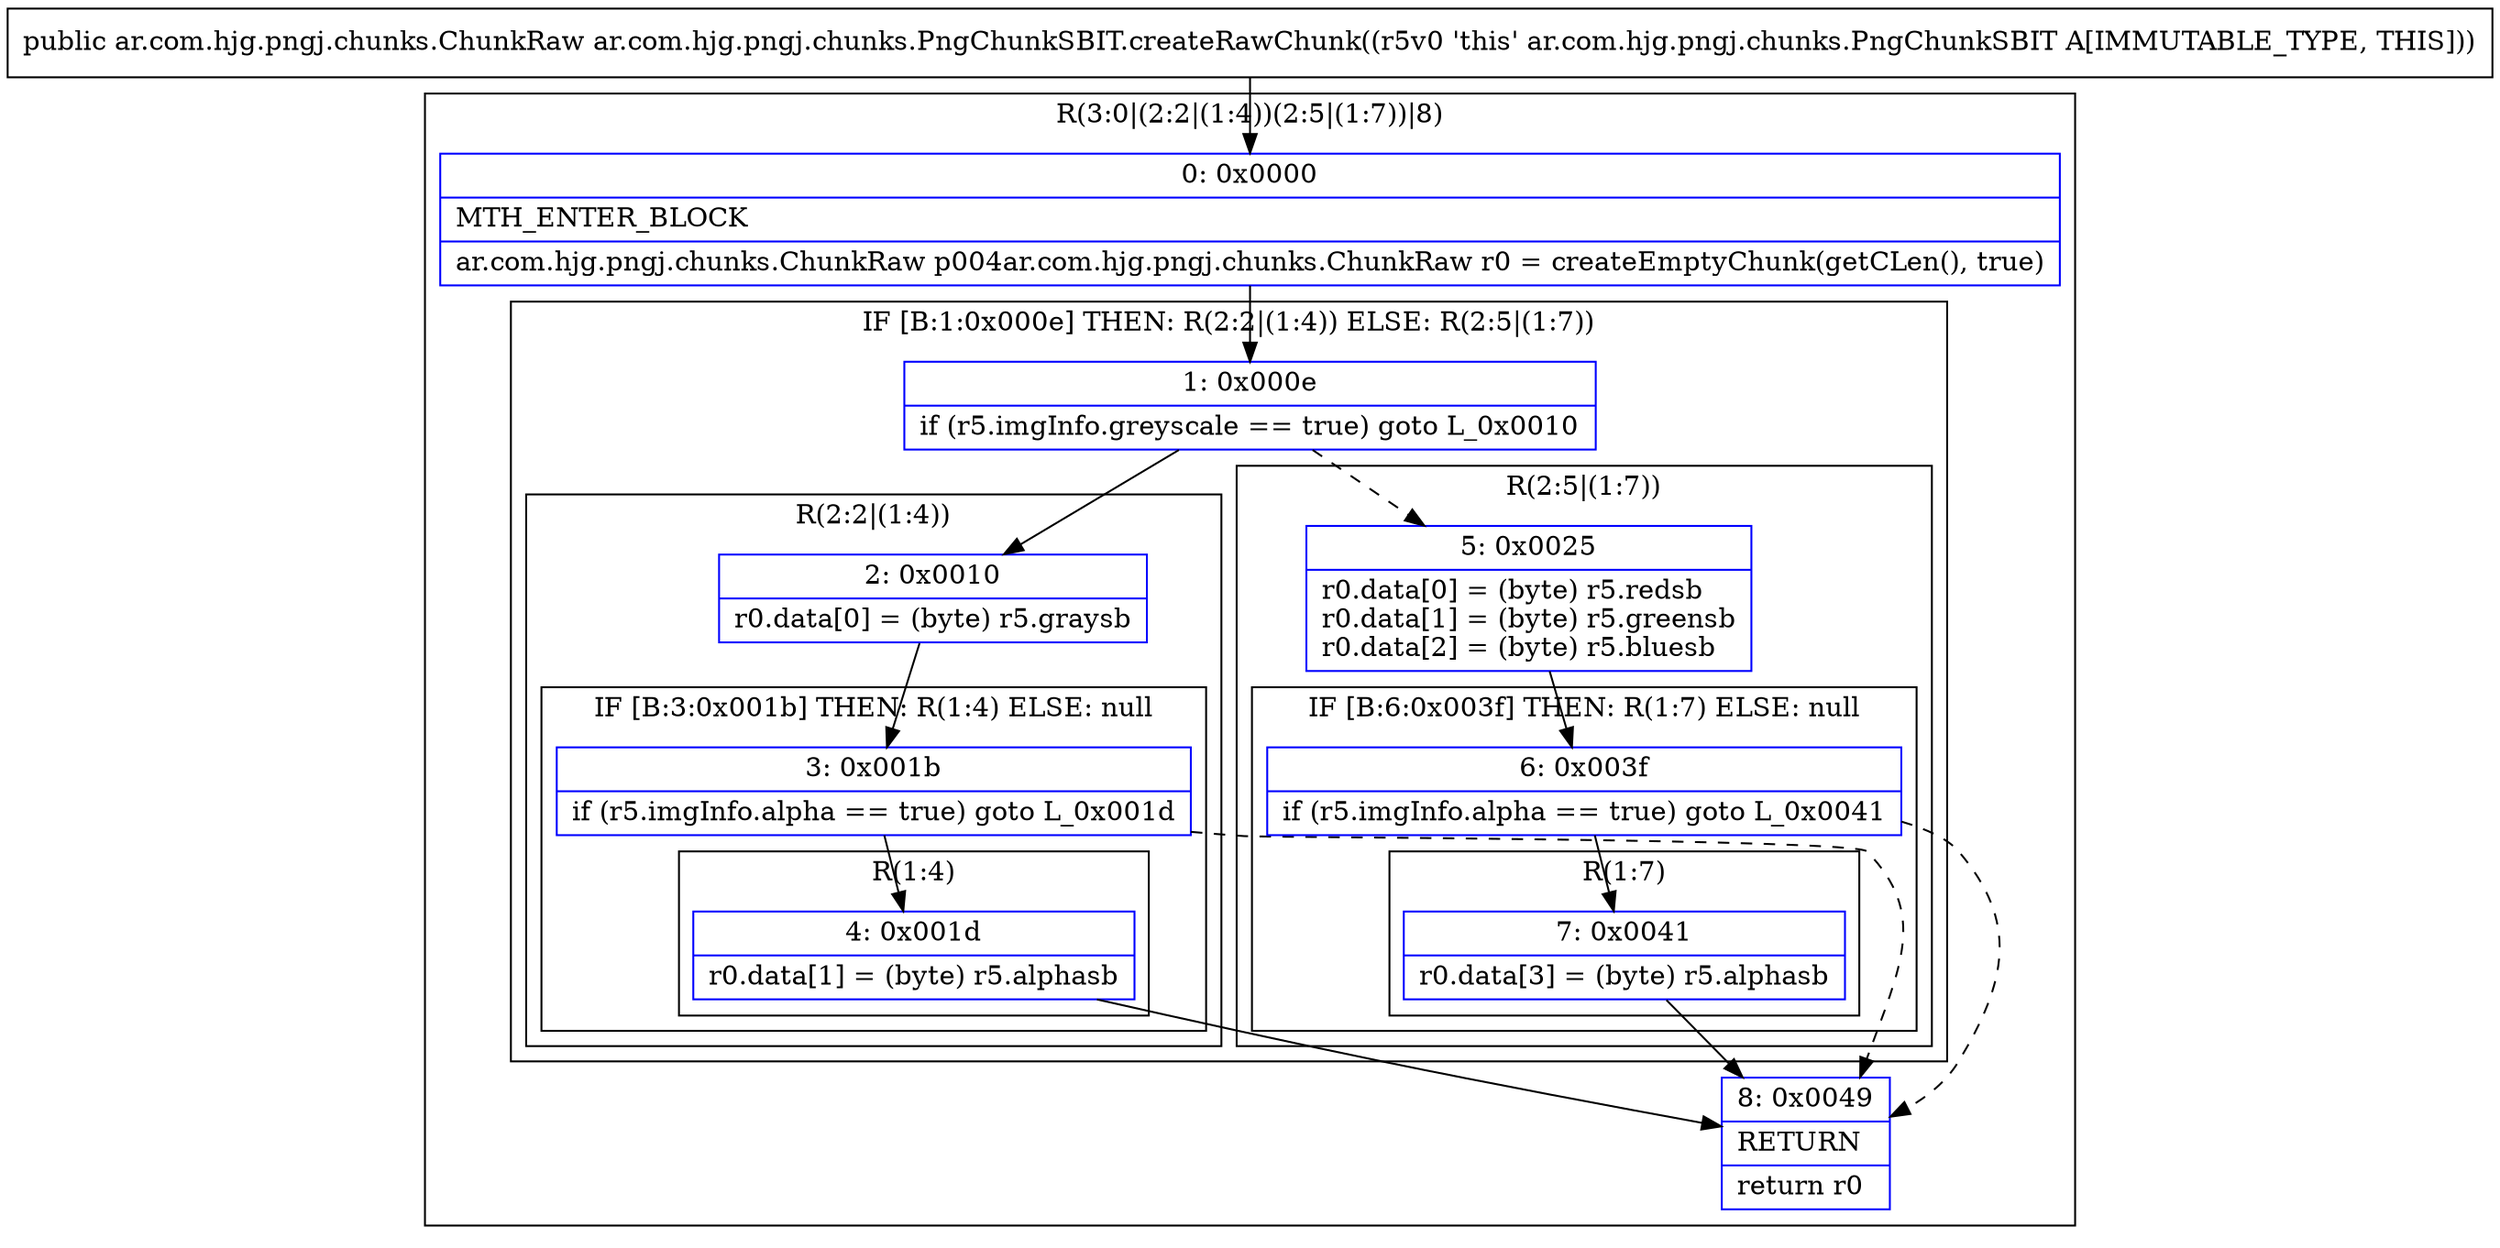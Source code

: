 digraph "CFG forar.com.hjg.pngj.chunks.PngChunkSBIT.createRawChunk()Lar\/com\/hjg\/pngj\/chunks\/ChunkRaw;" {
subgraph cluster_Region_1406880264 {
label = "R(3:0|(2:2|(1:4))(2:5|(1:7))|8)";
node [shape=record,color=blue];
Node_0 [shape=record,label="{0\:\ 0x0000|MTH_ENTER_BLOCK\l|ar.com.hjg.pngj.chunks.ChunkRaw p004ar.com.hjg.pngj.chunks.ChunkRaw r0 = createEmptyChunk(getCLen(), true)\l}"];
subgraph cluster_IfRegion_1231103955 {
label = "IF [B:1:0x000e] THEN: R(2:2|(1:4)) ELSE: R(2:5|(1:7))";
node [shape=record,color=blue];
Node_1 [shape=record,label="{1\:\ 0x000e|if (r5.imgInfo.greyscale == true) goto L_0x0010\l}"];
subgraph cluster_Region_618123840 {
label = "R(2:2|(1:4))";
node [shape=record,color=blue];
Node_2 [shape=record,label="{2\:\ 0x0010|r0.data[0] = (byte) r5.graysb\l}"];
subgraph cluster_IfRegion_832960555 {
label = "IF [B:3:0x001b] THEN: R(1:4) ELSE: null";
node [shape=record,color=blue];
Node_3 [shape=record,label="{3\:\ 0x001b|if (r5.imgInfo.alpha == true) goto L_0x001d\l}"];
subgraph cluster_Region_430626561 {
label = "R(1:4)";
node [shape=record,color=blue];
Node_4 [shape=record,label="{4\:\ 0x001d|r0.data[1] = (byte) r5.alphasb\l}"];
}
}
}
subgraph cluster_Region_911234236 {
label = "R(2:5|(1:7))";
node [shape=record,color=blue];
Node_5 [shape=record,label="{5\:\ 0x0025|r0.data[0] = (byte) r5.redsb\lr0.data[1] = (byte) r5.greensb\lr0.data[2] = (byte) r5.bluesb\l}"];
subgraph cluster_IfRegion_912704705 {
label = "IF [B:6:0x003f] THEN: R(1:7) ELSE: null";
node [shape=record,color=blue];
Node_6 [shape=record,label="{6\:\ 0x003f|if (r5.imgInfo.alpha == true) goto L_0x0041\l}"];
subgraph cluster_Region_1070781300 {
label = "R(1:7)";
node [shape=record,color=blue];
Node_7 [shape=record,label="{7\:\ 0x0041|r0.data[3] = (byte) r5.alphasb\l}"];
}
}
}
}
Node_8 [shape=record,label="{8\:\ 0x0049|RETURN\l|return r0\l}"];
}
MethodNode[shape=record,label="{public ar.com.hjg.pngj.chunks.ChunkRaw ar.com.hjg.pngj.chunks.PngChunkSBIT.createRawChunk((r5v0 'this' ar.com.hjg.pngj.chunks.PngChunkSBIT A[IMMUTABLE_TYPE, THIS])) }"];
MethodNode -> Node_0;
Node_0 -> Node_1;
Node_1 -> Node_2;
Node_1 -> Node_5[style=dashed];
Node_2 -> Node_3;
Node_3 -> Node_4;
Node_3 -> Node_8[style=dashed];
Node_4 -> Node_8;
Node_5 -> Node_6;
Node_6 -> Node_7;
Node_6 -> Node_8[style=dashed];
Node_7 -> Node_8;
}

